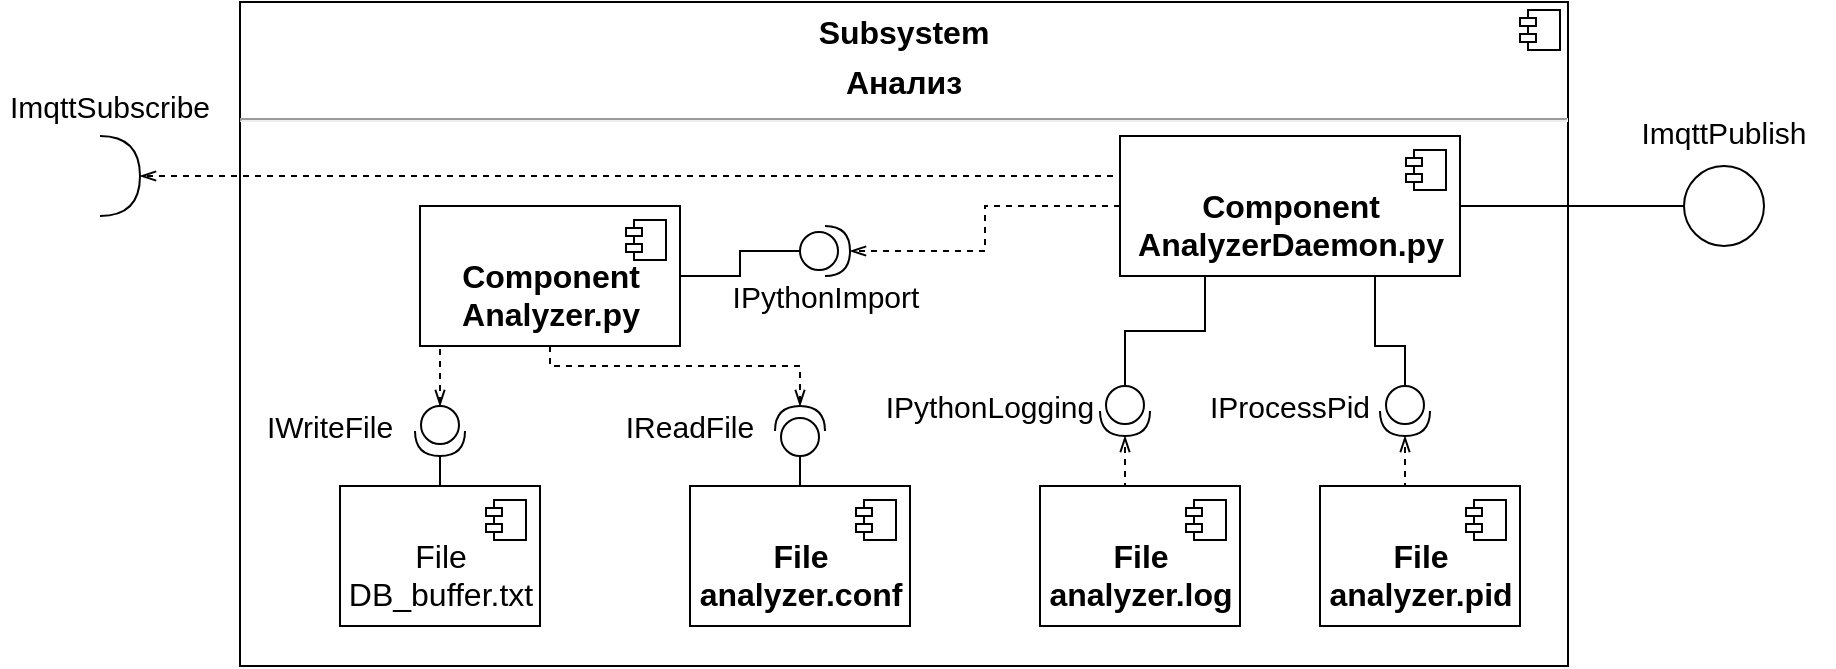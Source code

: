 <mxfile version="13.1.3" type="device"><diagram id="fQErcHIvhOHsMg7dpKMp" name="Page-1"><mxGraphModel dx="1709" dy="508" grid="1" gridSize="10" guides="1" tooltips="1" connect="1" arrows="1" fold="1" page="1" pageScale="1" pageWidth="827" pageHeight="1169" math="0" shadow="0"><root><mxCell id="0"/><mxCell id="1" parent="0"/><mxCell id="sian_9XQqZIV3ewMSlZa-1" value="&lt;p style=&quot;margin: 6px 0px 0px ; text-align: center ; font-size: 16px&quot;&gt;&lt;b&gt;&lt;font style=&quot;font-size: 16px&quot;&gt;Subsystem&lt;/font&gt;&lt;/b&gt;&lt;/p&gt;&lt;p style=&quot;margin: 6px 0px 0px ; text-align: center ; font-size: 16px&quot;&gt;&lt;b&gt;Анализ&lt;/b&gt;&lt;/p&gt;&lt;hr style=&quot;font-size: 16px&quot;&gt;&lt;p style=&quot;margin: 0px 0px 0px 8px ; font-size: 16px&quot;&gt;&lt;br&gt;&lt;/p&gt;" style="align=left;overflow=fill;html=1;dropTarget=0;" vertex="1" parent="1"><mxGeometry x="30" y="58" width="664" height="332" as="geometry"/></mxCell><mxCell id="sian_9XQqZIV3ewMSlZa-2" value="" style="shape=component;jettyWidth=8;jettyHeight=4;" vertex="1" parent="sian_9XQqZIV3ewMSlZa-1"><mxGeometry x="1" width="20" height="20" relative="1" as="geometry"><mxPoint x="-24" y="4" as="offset"/></mxGeometry></mxCell><mxCell id="sian_9XQqZIV3ewMSlZa-46" style="edgeStyle=orthogonalEdgeStyle;rounded=0;orthogonalLoop=1;jettySize=auto;html=1;exitX=0.5;exitY=0;exitDx=0;exitDy=0;entryX=0;entryY=0.5;entryDx=0;entryDy=0;entryPerimeter=0;endArrow=none;endFill=0;" edge="1" parent="1" source="sian_9XQqZIV3ewMSlZa-9" target="sian_9XQqZIV3ewMSlZa-31"><mxGeometry relative="1" as="geometry"/></mxCell><mxCell id="sian_9XQqZIV3ewMSlZa-9" value="&lt;b style=&quot;font-size: 16px&quot;&gt;&lt;br&gt;File&lt;br&gt;analyzer.conf&lt;br&gt;&lt;/b&gt;" style="html=1;dropTarget=0;" vertex="1" parent="1"><mxGeometry x="255" y="300" width="110" height="70" as="geometry"/></mxCell><mxCell id="sian_9XQqZIV3ewMSlZa-10" value="" style="shape=component;jettyWidth=8;jettyHeight=4;" vertex="1" parent="sian_9XQqZIV3ewMSlZa-9"><mxGeometry x="1" width="20" height="20" relative="1" as="geometry"><mxPoint x="-27" y="7" as="offset"/></mxGeometry></mxCell><mxCell id="sian_9XQqZIV3ewMSlZa-72" style="edgeStyle=orthogonalEdgeStyle;rounded=0;orthogonalLoop=1;jettySize=auto;html=1;exitX=0.5;exitY=0;exitDx=0;exitDy=0;entryX=1;entryY=0.5;entryDx=0;entryDy=0;entryPerimeter=0;endArrow=none;endFill=0;" edge="1" parent="1" source="sian_9XQqZIV3ewMSlZa-12" target="sian_9XQqZIV3ewMSlZa-70"><mxGeometry relative="1" as="geometry"/></mxCell><mxCell id="sian_9XQqZIV3ewMSlZa-12" value="&lt;font style=&quot;font-size: 16px&quot;&gt;&lt;br&gt;File&lt;br&gt;DB_buffer.txt&lt;/font&gt;" style="html=1;dropTarget=0;" vertex="1" parent="1"><mxGeometry x="80" y="300" width="100" height="70" as="geometry"/></mxCell><mxCell id="sian_9XQqZIV3ewMSlZa-13" value="" style="shape=component;jettyWidth=8;jettyHeight=4;" vertex="1" parent="sian_9XQqZIV3ewMSlZa-12"><mxGeometry x="1" width="20" height="20" relative="1" as="geometry"><mxPoint x="-27" y="7" as="offset"/></mxGeometry></mxCell><mxCell id="sian_9XQqZIV3ewMSlZa-42" style="edgeStyle=orthogonalEdgeStyle;rounded=0;orthogonalLoop=1;jettySize=auto;html=1;exitX=0.5;exitY=0;exitDx=0;exitDy=0;entryX=1;entryY=0.5;entryDx=0;entryDy=0;entryPerimeter=0;dashed=1;endArrow=openThin;endFill=0;" edge="1" parent="1" source="sian_9XQqZIV3ewMSlZa-14" target="sian_9XQqZIV3ewMSlZa-33"><mxGeometry relative="1" as="geometry"/></mxCell><mxCell id="sian_9XQqZIV3ewMSlZa-14" value="&lt;font style=&quot;font-size: 16px&quot;&gt;&lt;br&gt;&lt;/font&gt;&lt;b style=&quot;font-size: 16px&quot;&gt;&lt;font style=&quot;font-size: 16px&quot;&gt;File&lt;br&gt;&lt;/font&gt;&lt;/b&gt;&lt;b style=&quot;font-size: 16px&quot;&gt;analyzer&lt;/b&gt;&lt;b style=&quot;font-size: 16px&quot;&gt;&lt;font style=&quot;font-size: 16px&quot;&gt;.log&lt;/font&gt;&lt;br&gt;&lt;/b&gt;" style="html=1;dropTarget=0;" vertex="1" parent="1"><mxGeometry x="430" y="300" width="100" height="70" as="geometry"/></mxCell><mxCell id="sian_9XQqZIV3ewMSlZa-15" value="" style="shape=component;jettyWidth=8;jettyHeight=4;" vertex="1" parent="sian_9XQqZIV3ewMSlZa-14"><mxGeometry x="1" width="20" height="20" relative="1" as="geometry"><mxPoint x="-27" y="7" as="offset"/></mxGeometry></mxCell><mxCell id="sian_9XQqZIV3ewMSlZa-43" style="edgeStyle=orthogonalEdgeStyle;rounded=0;orthogonalLoop=1;jettySize=auto;html=1;exitX=0.5;exitY=0;exitDx=0;exitDy=0;entryX=1;entryY=0.5;entryDx=0;entryDy=0;entryPerimeter=0;dashed=1;endArrow=openThin;endFill=0;" edge="1" parent="1" source="sian_9XQqZIV3ewMSlZa-16" target="sian_9XQqZIV3ewMSlZa-34"><mxGeometry relative="1" as="geometry"/></mxCell><mxCell id="sian_9XQqZIV3ewMSlZa-16" value="&lt;b style=&quot;font-size: 16px&quot;&gt;&lt;br&gt;File&lt;br&gt;&lt;/b&gt;&lt;b style=&quot;font-size: 16px&quot;&gt;analyzer&lt;/b&gt;&lt;b style=&quot;font-size: 16px&quot;&gt;.pid&lt;br&gt;&lt;/b&gt;" style="html=1;dropTarget=0;" vertex="1" parent="1"><mxGeometry x="570" y="300" width="100" height="70" as="geometry"/></mxCell><mxCell id="sian_9XQqZIV3ewMSlZa-17" value="" style="shape=component;jettyWidth=8;jettyHeight=4;" vertex="1" parent="sian_9XQqZIV3ewMSlZa-16"><mxGeometry x="1" width="20" height="20" relative="1" as="geometry"><mxPoint x="-27" y="7" as="offset"/></mxGeometry></mxCell><mxCell id="sian_9XQqZIV3ewMSlZa-35" style="edgeStyle=orthogonalEdgeStyle;rounded=0;orthogonalLoop=1;jettySize=auto;html=1;exitX=0.5;exitY=1;exitDx=0;exitDy=0;entryX=1;entryY=0.5;entryDx=0;entryDy=0;entryPerimeter=0;dashed=1;endArrow=openThin;endFill=0;" edge="1" parent="1" source="sian_9XQqZIV3ewMSlZa-19" target="sian_9XQqZIV3ewMSlZa-31"><mxGeometry relative="1" as="geometry"><Array as="points"><mxPoint x="185" y="240"/><mxPoint x="310" y="240"/></Array></mxGeometry></mxCell><mxCell id="sian_9XQqZIV3ewMSlZa-47" style="edgeStyle=orthogonalEdgeStyle;rounded=0;orthogonalLoop=1;jettySize=auto;html=1;exitX=1;exitY=0.5;exitDx=0;exitDy=0;entryX=0;entryY=0.5;entryDx=0;entryDy=0;entryPerimeter=0;endArrow=none;endFill=0;" edge="1" parent="1" source="sian_9XQqZIV3ewMSlZa-19" target="sian_9XQqZIV3ewMSlZa-26"><mxGeometry relative="1" as="geometry"/></mxCell><mxCell id="sian_9XQqZIV3ewMSlZa-71" style="edgeStyle=orthogonalEdgeStyle;rounded=0;orthogonalLoop=1;jettySize=auto;html=1;exitX=0.25;exitY=1;exitDx=0;exitDy=0;entryX=0;entryY=0.5;entryDx=0;entryDy=0;entryPerimeter=0;dashed=1;endArrow=openThin;endFill=0;" edge="1" parent="1" source="sian_9XQqZIV3ewMSlZa-19" target="sian_9XQqZIV3ewMSlZa-70"><mxGeometry relative="1" as="geometry"/></mxCell><mxCell id="sian_9XQqZIV3ewMSlZa-19" value="&lt;font style=&quot;font-size: 16px&quot;&gt;&lt;br&gt;&lt;/font&gt;&lt;b style=&quot;font-size: 16px&quot;&gt;&lt;font style=&quot;font-size: 16px&quot;&gt;Component&lt;br&gt;Analyzer.py&lt;/font&gt;&lt;br&gt;&lt;/b&gt;" style="html=1;dropTarget=0;" vertex="1" parent="1"><mxGeometry x="120" y="160" width="130" height="70" as="geometry"/></mxCell><mxCell id="sian_9XQqZIV3ewMSlZa-20" value="" style="shape=component;jettyWidth=8;jettyHeight=4;" vertex="1" parent="sian_9XQqZIV3ewMSlZa-19"><mxGeometry x="1" width="20" height="20" relative="1" as="geometry"><mxPoint x="-27" y="7" as="offset"/></mxGeometry></mxCell><mxCell id="sian_9XQqZIV3ewMSlZa-30" style="edgeStyle=orthogonalEdgeStyle;rounded=0;orthogonalLoop=1;jettySize=auto;html=1;exitX=0;exitY=0.5;exitDx=0;exitDy=0;entryX=1;entryY=0.5;entryDx=0;entryDy=0;entryPerimeter=0;dashed=1;endArrow=openThin;endFill=0;" edge="1" parent="1" source="sian_9XQqZIV3ewMSlZa-21" target="sian_9XQqZIV3ewMSlZa-26"><mxGeometry relative="1" as="geometry"/></mxCell><mxCell id="sian_9XQqZIV3ewMSlZa-67" style="edgeStyle=orthogonalEdgeStyle;rounded=0;orthogonalLoop=1;jettySize=auto;html=1;exitX=0.25;exitY=1;exitDx=0;exitDy=0;entryX=0;entryY=0.5;entryDx=0;entryDy=0;entryPerimeter=0;endArrow=none;endFill=0;" edge="1" parent="1" source="sian_9XQqZIV3ewMSlZa-21" target="sian_9XQqZIV3ewMSlZa-33"><mxGeometry relative="1" as="geometry"/></mxCell><mxCell id="sian_9XQqZIV3ewMSlZa-68" style="edgeStyle=orthogonalEdgeStyle;rounded=0;orthogonalLoop=1;jettySize=auto;html=1;exitX=1;exitY=0.5;exitDx=0;exitDy=0;entryX=0;entryY=0.5;entryDx=0;entryDy=0;endArrow=none;endFill=0;" edge="1" parent="1" source="sian_9XQqZIV3ewMSlZa-21" target="sian_9XQqZIV3ewMSlZa-61"><mxGeometry relative="1" as="geometry"/></mxCell><mxCell id="sian_9XQqZIV3ewMSlZa-21" value="&lt;b style=&quot;font-size: 16px&quot;&gt;&lt;br&gt;Component&lt;br&gt;AnalyzerDaemon.py&lt;br&gt;&lt;/b&gt;" style="html=1;dropTarget=0;" vertex="1" parent="1"><mxGeometry x="470" y="125" width="170" height="70" as="geometry"/></mxCell><mxCell id="sian_9XQqZIV3ewMSlZa-22" value="" style="shape=component;jettyWidth=8;jettyHeight=4;" vertex="1" parent="sian_9XQqZIV3ewMSlZa-21"><mxGeometry x="1" width="20" height="20" relative="1" as="geometry"><mxPoint x="-27" y="7" as="offset"/></mxGeometry></mxCell><mxCell id="sian_9XQqZIV3ewMSlZa-65" style="edgeStyle=orthogonalEdgeStyle;rounded=0;orthogonalLoop=1;jettySize=auto;html=1;exitX=0;exitY=0.25;exitDx=0;exitDy=0;entryX=1;entryY=0.5;entryDx=0;entryDy=0;entryPerimeter=0;endArrow=openThin;endFill=0;dashed=1;" edge="1" parent="1" source="sian_9XQqZIV3ewMSlZa-21" target="sian_9XQqZIV3ewMSlZa-64"><mxGeometry relative="1" as="geometry"><mxPoint x="60" y="335" as="sourcePoint"/><Array as="points"><mxPoint x="470" y="145"/></Array></mxGeometry></mxCell><mxCell id="sian_9XQqZIV3ewMSlZa-26" value="" style="shape=providedRequiredInterface;html=1;verticalLabelPosition=bottom;" vertex="1" parent="1"><mxGeometry x="310" y="170" width="25" height="25" as="geometry"/></mxCell><mxCell id="sian_9XQqZIV3ewMSlZa-31" value="" style="shape=providedRequiredInterface;html=1;verticalLabelPosition=bottom;rotation=-90;" vertex="1" parent="1"><mxGeometry x="297.5" y="260" width="25" height="25" as="geometry"/></mxCell><mxCell id="sian_9XQqZIV3ewMSlZa-33" value="" style="shape=providedRequiredInterface;html=1;verticalLabelPosition=bottom;rotation=90;" vertex="1" parent="1"><mxGeometry x="460" y="250" width="25" height="25" as="geometry"/></mxCell><mxCell id="sian_9XQqZIV3ewMSlZa-50" style="edgeStyle=orthogonalEdgeStyle;rounded=0;orthogonalLoop=1;jettySize=auto;html=1;exitX=0;exitY=0.5;exitDx=0;exitDy=0;exitPerimeter=0;entryX=0.75;entryY=1;entryDx=0;entryDy=0;endArrow=none;endFill=0;" edge="1" parent="1" source="sian_9XQqZIV3ewMSlZa-34" target="sian_9XQqZIV3ewMSlZa-21"><mxGeometry relative="1" as="geometry"><Array as="points"><mxPoint x="613" y="230"/></Array></mxGeometry></mxCell><mxCell id="sian_9XQqZIV3ewMSlZa-34" value="" style="shape=providedRequiredInterface;html=1;verticalLabelPosition=bottom;rotation=90;" vertex="1" parent="1"><mxGeometry x="600" y="250" width="25" height="25" as="geometry"/></mxCell><mxCell id="sian_9XQqZIV3ewMSlZa-56" value="&lt;font style=&quot;font-size: 15px&quot;&gt;IReadFile&lt;/font&gt;" style="text;html=1;strokeColor=none;fillColor=none;align=center;verticalAlign=middle;whiteSpace=wrap;rounded=0;" vertex="1" parent="1"><mxGeometry x="200" y="260" width="110" height="20" as="geometry"/></mxCell><mxCell id="sian_9XQqZIV3ewMSlZa-57" value="&lt;font style=&quot;font-size: 15px&quot;&gt;IPythonImport&lt;/font&gt;" style="text;html=1;strokeColor=none;fillColor=none;align=center;verticalAlign=middle;whiteSpace=wrap;rounded=0;" vertex="1" parent="1"><mxGeometry x="267.5" y="195" width="110" height="20" as="geometry"/></mxCell><mxCell id="sian_9XQqZIV3ewMSlZa-58" value="&lt;font style=&quot;font-size: 15px&quot;&gt;IPythonLogging&lt;/font&gt;" style="text;html=1;strokeColor=none;fillColor=none;align=center;verticalAlign=middle;whiteSpace=wrap;rounded=0;" vertex="1" parent="1"><mxGeometry x="350" y="250" width="110" height="20" as="geometry"/></mxCell><mxCell id="sian_9XQqZIV3ewMSlZa-59" value="&lt;font style=&quot;font-size: 15px&quot;&gt;IProcessPid&lt;/font&gt;" style="text;html=1;strokeColor=none;fillColor=none;align=center;verticalAlign=middle;whiteSpace=wrap;rounded=0;" vertex="1" parent="1"><mxGeometry x="500" y="250" width="110" height="20" as="geometry"/></mxCell><mxCell id="sian_9XQqZIV3ewMSlZa-61" value="" style="ellipse;whiteSpace=wrap;html=1;aspect=fixed;" vertex="1" parent="1"><mxGeometry x="752" y="140" width="40" height="40" as="geometry"/></mxCell><mxCell id="sian_9XQqZIV3ewMSlZa-63" value="&lt;span style=&quot;font-size: 15px&quot;&gt;ImqttPublish&lt;/span&gt;" style="text;html=1;strokeColor=none;fillColor=none;align=center;verticalAlign=middle;whiteSpace=wrap;rounded=0;" vertex="1" parent="1"><mxGeometry x="717" y="112.5" width="110" height="20" as="geometry"/></mxCell><mxCell id="sian_9XQqZIV3ewMSlZa-64" value="" style="shape=requiredInterface;html=1;verticalLabelPosition=bottom;" vertex="1" parent="1"><mxGeometry x="-40" y="125" width="20" height="40" as="geometry"/></mxCell><mxCell id="sian_9XQqZIV3ewMSlZa-69" value="&lt;span style=&quot;font-size: 15px&quot;&gt;ImqttSubscribe&lt;/span&gt;" style="text;html=1;strokeColor=none;fillColor=none;align=center;verticalAlign=middle;whiteSpace=wrap;rounded=0;" vertex="1" parent="1"><mxGeometry x="-90" y="100" width="110" height="20" as="geometry"/></mxCell><mxCell id="sian_9XQqZIV3ewMSlZa-70" value="" style="shape=providedRequiredInterface;html=1;verticalLabelPosition=bottom;rotation=90;" vertex="1" parent="1"><mxGeometry x="117.5" y="260" width="25" height="25" as="geometry"/></mxCell><mxCell id="sian_9XQqZIV3ewMSlZa-75" value="&lt;font style=&quot;font-size: 15px&quot;&gt;IWriteFile&lt;/font&gt;" style="text;html=1;strokeColor=none;fillColor=none;align=center;verticalAlign=middle;whiteSpace=wrap;rounded=0;" vertex="1" parent="1"><mxGeometry x="20" y="260" width="110" height="20" as="geometry"/></mxCell></root></mxGraphModel></diagram></mxfile>